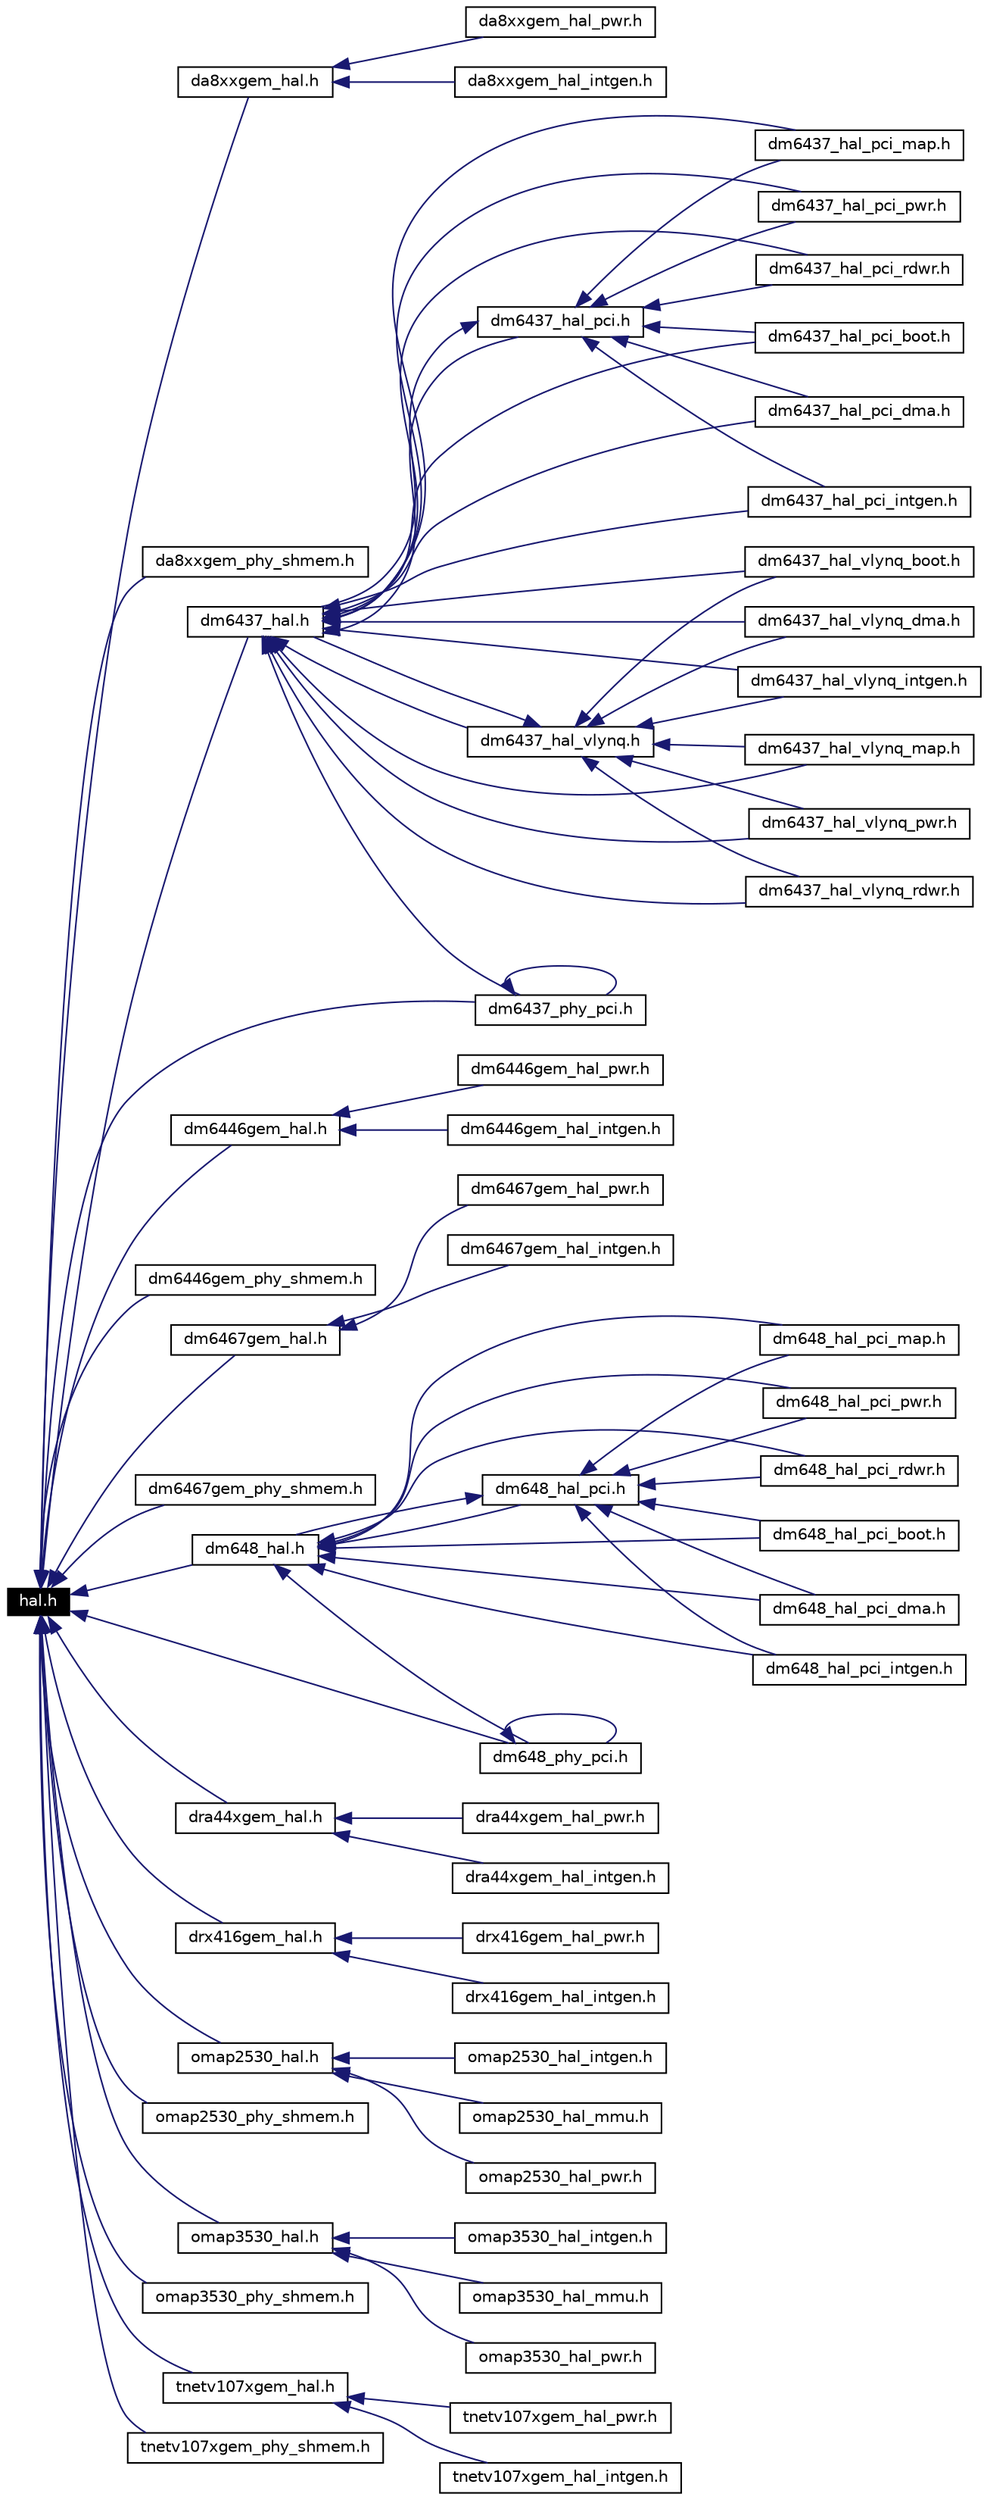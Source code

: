 digraph G
{
  edge [fontname="Helvetica",fontsize=10,labelfontname="Helvetica",labelfontsize=10];
  node [fontname="Helvetica",fontsize=10,shape=record];
  rankdir=LR;
  Node1 [label="hal.h",height=0.2,width=0.4,color="white", fillcolor="black", style="filled" fontcolor="white"];
  Node1 -> Node2 [dir=back,color="midnightblue",fontsize=10,style="solid",fontname="Helvetica"];
  Node2 [label="da8xxgem_hal.h",height=0.2,width=0.4,color="black", fillcolor="white", style="filled",URL="$da8xxgem__hal_8h.html"];
  Node2 -> Node3 [dir=back,color="midnightblue",fontsize=10,style="solid",fontname="Helvetica"];
  Node3 [label="da8xxgem_hal_intgen.h",height=0.2,width=0.4,color="black", fillcolor="white", style="filled",URL="$da8xxgem__hal__intgen_8h.html"];
  Node2 -> Node4 [dir=back,color="midnightblue",fontsize=10,style="solid",fontname="Helvetica"];
  Node4 [label="da8xxgem_hal_pwr.h",height=0.2,width=0.4,color="black", fillcolor="white", style="filled",URL="$da8xxgem__hal__pwr_8h.html"];
  Node1 -> Node5 [dir=back,color="midnightblue",fontsize=10,style="solid",fontname="Helvetica"];
  Node5 [label="da8xxgem_phy_shmem.h",height=0.2,width=0.4,color="black", fillcolor="white", style="filled",URL="$da8xxgem__phy__shmem_8h.html"];
  Node1 -> Node6 [dir=back,color="midnightblue",fontsize=10,style="solid",fontname="Helvetica"];
  Node6 [label="dm6437_hal.h",height=0.2,width=0.4,color="black", fillcolor="white", style="filled",URL="$dm6437__hal_8h.html"];
  Node6 -> Node7 [dir=back,color="midnightblue",fontsize=10,style="solid",fontname="Helvetica"];
  Node7 [label="dm6437_hal_pci.h",height=0.2,width=0.4,color="black", fillcolor="white", style="filled",URL="$dm6437__hal__pci_8h.html"];
  Node7 -> Node6 [dir=back,color="midnightblue",fontsize=10,style="solid",fontname="Helvetica"];
  Node7 -> Node8 [dir=back,color="midnightblue",fontsize=10,style="solid",fontname="Helvetica"];
  Node8 [label="dm6437_hal_pci_boot.h",height=0.2,width=0.4,color="black", fillcolor="white", style="filled",URL="$dm6437__hal__pci__boot_8h.html"];
  Node7 -> Node9 [dir=back,color="midnightblue",fontsize=10,style="solid",fontname="Helvetica"];
  Node9 [label="dm6437_hal_pci_dma.h",height=0.2,width=0.4,color="black", fillcolor="white", style="filled",URL="$dm6437__hal__pci__dma_8h.html"];
  Node7 -> Node10 [dir=back,color="midnightblue",fontsize=10,style="solid",fontname="Helvetica"];
  Node10 [label="dm6437_hal_pci_intgen.h",height=0.2,width=0.4,color="black", fillcolor="white", style="filled",URL="$dm6437__hal__pci__intgen_8h.html"];
  Node7 -> Node11 [dir=back,color="midnightblue",fontsize=10,style="solid",fontname="Helvetica"];
  Node11 [label="dm6437_hal_pci_map.h",height=0.2,width=0.4,color="black", fillcolor="white", style="filled",URL="$dm6437__hal__pci__map_8h.html"];
  Node7 -> Node12 [dir=back,color="midnightblue",fontsize=10,style="solid",fontname="Helvetica"];
  Node12 [label="dm6437_hal_pci_pwr.h",height=0.2,width=0.4,color="black", fillcolor="white", style="filled",URL="$dm6437__hal__pci__pwr_8h.html"];
  Node7 -> Node13 [dir=back,color="midnightblue",fontsize=10,style="solid",fontname="Helvetica"];
  Node13 [label="dm6437_hal_pci_rdwr.h",height=0.2,width=0.4,color="black", fillcolor="white", style="filled",URL="$dm6437__hal__pci__rdwr_8h.html"];
  Node6 -> Node8 [dir=back,color="midnightblue",fontsize=10,style="solid",fontname="Helvetica"];
  Node6 -> Node9 [dir=back,color="midnightblue",fontsize=10,style="solid",fontname="Helvetica"];
  Node6 -> Node10 [dir=back,color="midnightblue",fontsize=10,style="solid",fontname="Helvetica"];
  Node6 -> Node11 [dir=back,color="midnightblue",fontsize=10,style="solid",fontname="Helvetica"];
  Node6 -> Node12 [dir=back,color="midnightblue",fontsize=10,style="solid",fontname="Helvetica"];
  Node6 -> Node13 [dir=back,color="midnightblue",fontsize=10,style="solid",fontname="Helvetica"];
  Node6 -> Node14 [dir=back,color="midnightblue",fontsize=10,style="solid",fontname="Helvetica"];
  Node14 [label="dm6437_hal_vlynq.h",height=0.2,width=0.4,color="black", fillcolor="white", style="filled",URL="$dm6437__hal__vlynq_8h.html"];
  Node14 -> Node6 [dir=back,color="midnightblue",fontsize=10,style="solid",fontname="Helvetica"];
  Node14 -> Node15 [dir=back,color="midnightblue",fontsize=10,style="solid",fontname="Helvetica"];
  Node15 [label="dm6437_hal_vlynq_boot.h",height=0.2,width=0.4,color="black", fillcolor="white", style="filled",URL="$dm6437__hal__vlynq__boot_8h.html"];
  Node14 -> Node16 [dir=back,color="midnightblue",fontsize=10,style="solid",fontname="Helvetica"];
  Node16 [label="dm6437_hal_vlynq_dma.h",height=0.2,width=0.4,color="black", fillcolor="white", style="filled",URL="$dm6437__hal__vlynq__dma_8h.html"];
  Node14 -> Node17 [dir=back,color="midnightblue",fontsize=10,style="solid",fontname="Helvetica"];
  Node17 [label="dm6437_hal_vlynq_intgen.h",height=0.2,width=0.4,color="black", fillcolor="white", style="filled",URL="$dm6437__hal__vlynq__intgen_8h.html"];
  Node14 -> Node18 [dir=back,color="midnightblue",fontsize=10,style="solid",fontname="Helvetica"];
  Node18 [label="dm6437_hal_vlynq_map.h",height=0.2,width=0.4,color="black", fillcolor="white", style="filled",URL="$dm6437__hal__vlynq__map_8h.html"];
  Node14 -> Node19 [dir=back,color="midnightblue",fontsize=10,style="solid",fontname="Helvetica"];
  Node19 [label="dm6437_hal_vlynq_pwr.h",height=0.2,width=0.4,color="black", fillcolor="white", style="filled",URL="$dm6437__hal__vlynq__pwr_8h.html"];
  Node14 -> Node20 [dir=back,color="midnightblue",fontsize=10,style="solid",fontname="Helvetica"];
  Node20 [label="dm6437_hal_vlynq_rdwr.h",height=0.2,width=0.4,color="black", fillcolor="white", style="filled",URL="$dm6437__hal__vlynq__rdwr_8h.html"];
  Node6 -> Node15 [dir=back,color="midnightblue",fontsize=10,style="solid",fontname="Helvetica"];
  Node6 -> Node16 [dir=back,color="midnightblue",fontsize=10,style="solid",fontname="Helvetica"];
  Node6 -> Node17 [dir=back,color="midnightblue",fontsize=10,style="solid",fontname="Helvetica"];
  Node6 -> Node18 [dir=back,color="midnightblue",fontsize=10,style="solid",fontname="Helvetica"];
  Node6 -> Node19 [dir=back,color="midnightblue",fontsize=10,style="solid",fontname="Helvetica"];
  Node6 -> Node20 [dir=back,color="midnightblue",fontsize=10,style="solid",fontname="Helvetica"];
  Node6 -> Node21 [dir=back,color="midnightblue",fontsize=10,style="solid",fontname="Helvetica"];
  Node21 [label="dm6437_phy_pci.h",height=0.2,width=0.4,color="black", fillcolor="white", style="filled",URL="$dm6437__phy__pci_8h.html"];
  Node21 -> Node21 [dir=back,color="midnightblue",fontsize=10,style="solid",fontname="Helvetica"];
  Node1 -> Node21 [dir=back,color="midnightblue",fontsize=10,style="solid",fontname="Helvetica"];
  Node1 -> Node22 [dir=back,color="midnightblue",fontsize=10,style="solid",fontname="Helvetica"];
  Node22 [label="dm6446gem_hal.h",height=0.2,width=0.4,color="black", fillcolor="white", style="filled",URL="$dm6446gem__hal_8h.html"];
  Node22 -> Node23 [dir=back,color="midnightblue",fontsize=10,style="solid",fontname="Helvetica"];
  Node23 [label="dm6446gem_hal_intgen.h",height=0.2,width=0.4,color="black", fillcolor="white", style="filled",URL="$dm6446gem__hal__intgen_8h.html"];
  Node22 -> Node24 [dir=back,color="midnightblue",fontsize=10,style="solid",fontname="Helvetica"];
  Node24 [label="dm6446gem_hal_pwr.h",height=0.2,width=0.4,color="black", fillcolor="white", style="filled",URL="$dm6446gem__hal__pwr_8h.html"];
  Node1 -> Node25 [dir=back,color="midnightblue",fontsize=10,style="solid",fontname="Helvetica"];
  Node25 [label="dm6446gem_phy_shmem.h",height=0.2,width=0.4,color="black", fillcolor="white", style="filled",URL="$dm6446gem__phy__shmem_8h.html"];
  Node1 -> Node26 [dir=back,color="midnightblue",fontsize=10,style="solid",fontname="Helvetica"];
  Node26 [label="dm6467gem_hal.h",height=0.2,width=0.4,color="black", fillcolor="white", style="filled",URL="$dm6467gem__hal_8h.html"];
  Node26 -> Node27 [dir=back,color="midnightblue",fontsize=10,style="solid",fontname="Helvetica"];
  Node27 [label="dm6467gem_hal_intgen.h",height=0.2,width=0.4,color="black", fillcolor="white", style="filled",URL="$dm6467gem__hal__intgen_8h.html"];
  Node26 -> Node28 [dir=back,color="midnightblue",fontsize=10,style="solid",fontname="Helvetica"];
  Node28 [label="dm6467gem_hal_pwr.h",height=0.2,width=0.4,color="black", fillcolor="white", style="filled",URL="$dm6467gem__hal__pwr_8h.html"];
  Node1 -> Node29 [dir=back,color="midnightblue",fontsize=10,style="solid",fontname="Helvetica"];
  Node29 [label="dm6467gem_phy_shmem.h",height=0.2,width=0.4,color="black", fillcolor="white", style="filled",URL="$dm6467gem__phy__shmem_8h.html"];
  Node1 -> Node30 [dir=back,color="midnightblue",fontsize=10,style="solid",fontname="Helvetica"];
  Node30 [label="dm648_hal.h",height=0.2,width=0.4,color="black", fillcolor="white", style="filled",URL="$dm648__hal_8h.html"];
  Node30 -> Node31 [dir=back,color="midnightblue",fontsize=10,style="solid",fontname="Helvetica"];
  Node31 [label="dm648_hal_pci.h",height=0.2,width=0.4,color="black", fillcolor="white", style="filled",URL="$dm648__hal__pci_8h.html"];
  Node31 -> Node30 [dir=back,color="midnightblue",fontsize=10,style="solid",fontname="Helvetica"];
  Node31 -> Node32 [dir=back,color="midnightblue",fontsize=10,style="solid",fontname="Helvetica"];
  Node32 [label="dm648_hal_pci_boot.h",height=0.2,width=0.4,color="black", fillcolor="white", style="filled",URL="$dm648__hal__pci__boot_8h.html"];
  Node31 -> Node33 [dir=back,color="midnightblue",fontsize=10,style="solid",fontname="Helvetica"];
  Node33 [label="dm648_hal_pci_dma.h",height=0.2,width=0.4,color="black", fillcolor="white", style="filled",URL="$dm648__hal__pci__dma_8h.html"];
  Node31 -> Node34 [dir=back,color="midnightblue",fontsize=10,style="solid",fontname="Helvetica"];
  Node34 [label="dm648_hal_pci_intgen.h",height=0.2,width=0.4,color="black", fillcolor="white", style="filled",URL="$dm648__hal__pci__intgen_8h.html"];
  Node31 -> Node35 [dir=back,color="midnightblue",fontsize=10,style="solid",fontname="Helvetica"];
  Node35 [label="dm648_hal_pci_map.h",height=0.2,width=0.4,color="black", fillcolor="white", style="filled",URL="$dm648__hal__pci__map_8h.html"];
  Node31 -> Node36 [dir=back,color="midnightblue",fontsize=10,style="solid",fontname="Helvetica"];
  Node36 [label="dm648_hal_pci_pwr.h",height=0.2,width=0.4,color="black", fillcolor="white", style="filled",URL="$dm648__hal__pci__pwr_8h.html"];
  Node31 -> Node37 [dir=back,color="midnightblue",fontsize=10,style="solid",fontname="Helvetica"];
  Node37 [label="dm648_hal_pci_rdwr.h",height=0.2,width=0.4,color="black", fillcolor="white", style="filled",URL="$dm648__hal__pci__rdwr_8h.html"];
  Node30 -> Node32 [dir=back,color="midnightblue",fontsize=10,style="solid",fontname="Helvetica"];
  Node30 -> Node33 [dir=back,color="midnightblue",fontsize=10,style="solid",fontname="Helvetica"];
  Node30 -> Node34 [dir=back,color="midnightblue",fontsize=10,style="solid",fontname="Helvetica"];
  Node30 -> Node35 [dir=back,color="midnightblue",fontsize=10,style="solid",fontname="Helvetica"];
  Node30 -> Node36 [dir=back,color="midnightblue",fontsize=10,style="solid",fontname="Helvetica"];
  Node30 -> Node37 [dir=back,color="midnightblue",fontsize=10,style="solid",fontname="Helvetica"];
  Node30 -> Node38 [dir=back,color="midnightblue",fontsize=10,style="solid",fontname="Helvetica"];
  Node38 [label="dm648_phy_pci.h",height=0.2,width=0.4,color="black", fillcolor="white", style="filled",URL="$dm648__phy__pci_8h.html"];
  Node38 -> Node38 [dir=back,color="midnightblue",fontsize=10,style="solid",fontname="Helvetica"];
  Node1 -> Node38 [dir=back,color="midnightblue",fontsize=10,style="solid",fontname="Helvetica"];
  Node1 -> Node39 [dir=back,color="midnightblue",fontsize=10,style="solid",fontname="Helvetica"];
  Node39 [label="dra44xgem_hal.h",height=0.2,width=0.4,color="black", fillcolor="white", style="filled",URL="$dra44xgem__hal_8h.html"];
  Node39 -> Node40 [dir=back,color="midnightblue",fontsize=10,style="solid",fontname="Helvetica"];
  Node40 [label="dra44xgem_hal_intgen.h",height=0.2,width=0.4,color="black", fillcolor="white", style="filled",URL="$dra44xgem__hal__intgen_8h.html"];
  Node39 -> Node41 [dir=back,color="midnightblue",fontsize=10,style="solid",fontname="Helvetica"];
  Node41 [label="dra44xgem_hal_pwr.h",height=0.2,width=0.4,color="black", fillcolor="white", style="filled",URL="$dra44xgem__hal__pwr_8h.html"];
  Node1 -> Node42 [dir=back,color="midnightblue",fontsize=10,style="solid",fontname="Helvetica"];
  Node42 [label="drx416gem_hal.h",height=0.2,width=0.4,color="black", fillcolor="white", style="filled",URL="$drx416gem__hal_8h.html"];
  Node42 -> Node43 [dir=back,color="midnightblue",fontsize=10,style="solid",fontname="Helvetica"];
  Node43 [label="drx416gem_hal_intgen.h",height=0.2,width=0.4,color="black", fillcolor="white", style="filled",URL="$drx416gem__hal__intgen_8h.html"];
  Node42 -> Node44 [dir=back,color="midnightblue",fontsize=10,style="solid",fontname="Helvetica"];
  Node44 [label="drx416gem_hal_pwr.h",height=0.2,width=0.4,color="black", fillcolor="white", style="filled",URL="$drx416gem__hal__pwr_8h.html"];
  Node1 -> Node45 [dir=back,color="midnightblue",fontsize=10,style="solid",fontname="Helvetica"];
  Node45 [label="omap2530_hal.h",height=0.2,width=0.4,color="black", fillcolor="white", style="filled",URL="$omap2530__hal_8h.html"];
  Node45 -> Node46 [dir=back,color="midnightblue",fontsize=10,style="solid",fontname="Helvetica"];
  Node46 [label="omap2530_hal_intgen.h",height=0.2,width=0.4,color="black", fillcolor="white", style="filled",URL="$omap2530__hal__intgen_8h.html"];
  Node45 -> Node47 [dir=back,color="midnightblue",fontsize=10,style="solid",fontname="Helvetica"];
  Node47 [label="omap2530_hal_mmu.h",height=0.2,width=0.4,color="black", fillcolor="white", style="filled",URL="$omap2530__hal__mmu_8h.html"];
  Node45 -> Node48 [dir=back,color="midnightblue",fontsize=10,style="solid",fontname="Helvetica"];
  Node48 [label="omap2530_hal_pwr.h",height=0.2,width=0.4,color="black", fillcolor="white", style="filled",URL="$omap2530__hal__pwr_8h.html"];
  Node1 -> Node49 [dir=back,color="midnightblue",fontsize=10,style="solid",fontname="Helvetica"];
  Node49 [label="omap2530_phy_shmem.h",height=0.2,width=0.4,color="black", fillcolor="white", style="filled",URL="$omap2530__phy__shmem_8h.html"];
  Node1 -> Node50 [dir=back,color="midnightblue",fontsize=10,style="solid",fontname="Helvetica"];
  Node50 [label="omap3530_hal.h",height=0.2,width=0.4,color="black", fillcolor="white", style="filled",URL="$omap3530__hal_8h.html"];
  Node50 -> Node51 [dir=back,color="midnightblue",fontsize=10,style="solid",fontname="Helvetica"];
  Node51 [label="omap3530_hal_intgen.h",height=0.2,width=0.4,color="black", fillcolor="white", style="filled",URL="$omap3530__hal__intgen_8h.html"];
  Node50 -> Node52 [dir=back,color="midnightblue",fontsize=10,style="solid",fontname="Helvetica"];
  Node52 [label="omap3530_hal_mmu.h",height=0.2,width=0.4,color="black", fillcolor="white", style="filled",URL="$omap3530__hal__mmu_8h.html"];
  Node50 -> Node53 [dir=back,color="midnightblue",fontsize=10,style="solid",fontname="Helvetica"];
  Node53 [label="omap3530_hal_pwr.h",height=0.2,width=0.4,color="black", fillcolor="white", style="filled",URL="$omap3530__hal__pwr_8h.html"];
  Node1 -> Node54 [dir=back,color="midnightblue",fontsize=10,style="solid",fontname="Helvetica"];
  Node54 [label="omap3530_phy_shmem.h",height=0.2,width=0.4,color="black", fillcolor="white", style="filled",URL="$omap3530__phy__shmem_8h.html"];
  Node1 -> Node55 [dir=back,color="midnightblue",fontsize=10,style="solid",fontname="Helvetica"];
  Node55 [label="tnetv107xgem_hal.h",height=0.2,width=0.4,color="black", fillcolor="white", style="filled",URL="$tnetv107xgem__hal_8h.html"];
  Node55 -> Node56 [dir=back,color="midnightblue",fontsize=10,style="solid",fontname="Helvetica"];
  Node56 [label="tnetv107xgem_hal_intgen.h",height=0.2,width=0.4,color="black", fillcolor="white", style="filled",URL="$tnetv107xgem__hal__intgen_8h.html"];
  Node55 -> Node57 [dir=back,color="midnightblue",fontsize=10,style="solid",fontname="Helvetica"];
  Node57 [label="tnetv107xgem_hal_pwr.h",height=0.2,width=0.4,color="black", fillcolor="white", style="filled",URL="$tnetv107xgem__hal__pwr_8h.html"];
  Node1 -> Node58 [dir=back,color="midnightblue",fontsize=10,style="solid",fontname="Helvetica"];
  Node58 [label="tnetv107xgem_phy_shmem.h",height=0.2,width=0.4,color="black", fillcolor="white", style="filled",URL="$tnetv107xgem__phy__shmem_8h.html"];
}
